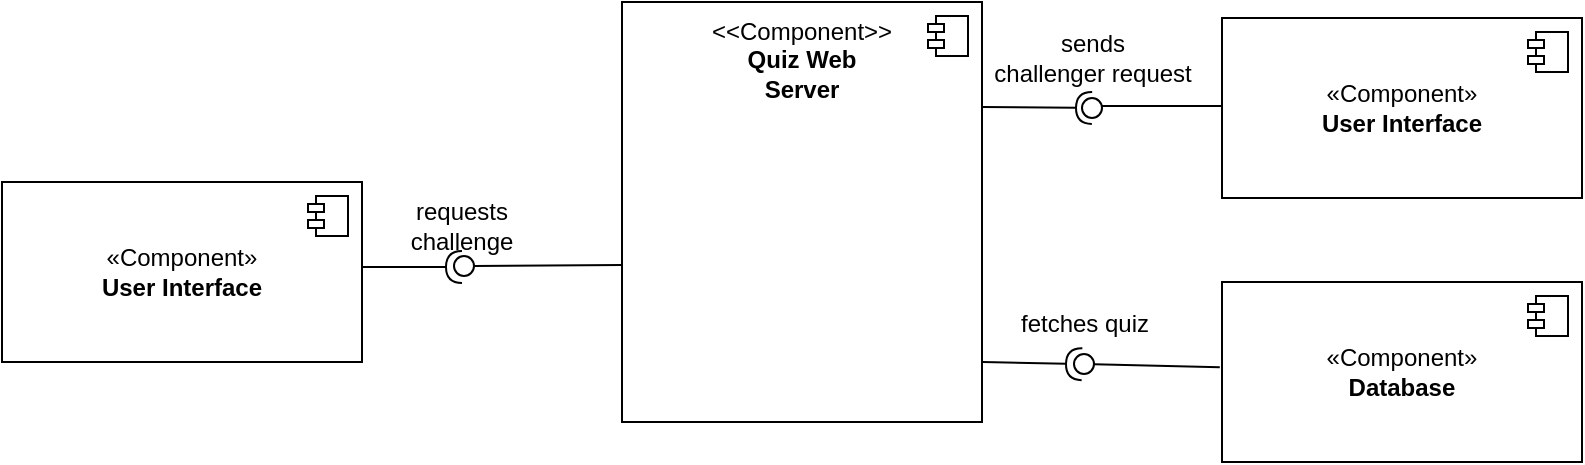 <mxfile version="21.3.6" type="github">
  <diagram name="Page-1" id="Wexo_ZT8iOU94J6WoIaH">
    <mxGraphModel dx="1195" dy="-539" grid="1" gridSize="10" guides="1" tooltips="1" connect="1" arrows="1" fold="1" page="1" pageScale="1" pageWidth="827" pageHeight="1169" math="0" shadow="0">
      <root>
        <mxCell id="0" />
        <mxCell id="1" parent="0" />
        <mxCell id="1f5LFTUb_h4XbyoJQ_Gw-1" value="«Component»&lt;br&gt;&lt;b&gt;User Interface&lt;/b&gt;" style="html=1;dropTarget=0;whiteSpace=wrap;" vertex="1" parent="1">
          <mxGeometry x="230" y="1830" width="180" height="90" as="geometry" />
        </mxCell>
        <mxCell id="1f5LFTUb_h4XbyoJQ_Gw-2" value="" style="shape=module;jettyWidth=8;jettyHeight=4;" vertex="1" parent="1f5LFTUb_h4XbyoJQ_Gw-1">
          <mxGeometry x="1" width="20" height="20" relative="1" as="geometry">
            <mxPoint x="-27" y="7" as="offset" />
          </mxGeometry>
        </mxCell>
        <mxCell id="1f5LFTUb_h4XbyoJQ_Gw-3" value="«Component»&lt;br&gt;&lt;b&gt;User Interface&lt;/b&gt;" style="html=1;dropTarget=0;whiteSpace=wrap;" vertex="1" parent="1">
          <mxGeometry x="840" y="1748" width="180" height="90" as="geometry" />
        </mxCell>
        <mxCell id="1f5LFTUb_h4XbyoJQ_Gw-4" value="" style="shape=module;jettyWidth=8;jettyHeight=4;" vertex="1" parent="1f5LFTUb_h4XbyoJQ_Gw-3">
          <mxGeometry x="1" width="20" height="20" relative="1" as="geometry">
            <mxPoint x="-27" y="7" as="offset" />
          </mxGeometry>
        </mxCell>
        <mxCell id="1f5LFTUb_h4XbyoJQ_Gw-5" value="«Component»&lt;br&gt;&lt;b&gt;Database&lt;/b&gt;" style="html=1;dropTarget=0;whiteSpace=wrap;" vertex="1" parent="1">
          <mxGeometry x="840" y="1880" width="180" height="90" as="geometry" />
        </mxCell>
        <mxCell id="1f5LFTUb_h4XbyoJQ_Gw-6" value="" style="shape=module;jettyWidth=8;jettyHeight=4;" vertex="1" parent="1f5LFTUb_h4XbyoJQ_Gw-5">
          <mxGeometry x="1" width="20" height="20" relative="1" as="geometry">
            <mxPoint x="-27" y="7" as="offset" />
          </mxGeometry>
        </mxCell>
        <mxCell id="1f5LFTUb_h4XbyoJQ_Gw-7" value="" style="html=1;dropTarget=0;whiteSpace=wrap;" vertex="1" parent="1">
          <mxGeometry x="540" y="1740" width="180" height="210" as="geometry" />
        </mxCell>
        <mxCell id="1f5LFTUb_h4XbyoJQ_Gw-8" value="" style="shape=module;jettyWidth=8;jettyHeight=4;" vertex="1" parent="1f5LFTUb_h4XbyoJQ_Gw-7">
          <mxGeometry x="1" width="20" height="20" relative="1" as="geometry">
            <mxPoint x="-27" y="7" as="offset" />
          </mxGeometry>
        </mxCell>
        <mxCell id="1f5LFTUb_h4XbyoJQ_Gw-9" value="&amp;lt;&amp;lt;Component&amp;gt;&amp;gt;&lt;br&gt;&lt;b&gt;Quiz Web Server&lt;/b&gt;" style="text;html=1;strokeColor=none;fillColor=none;align=center;verticalAlign=middle;whiteSpace=wrap;rounded=0;" vertex="1" parent="1">
          <mxGeometry x="600" y="1754" width="60" height="30" as="geometry" />
        </mxCell>
        <mxCell id="1f5LFTUb_h4XbyoJQ_Gw-10" value="" style="rounded=0;orthogonalLoop=1;jettySize=auto;html=1;endArrow=none;endFill=0;sketch=0;sourcePerimeterSpacing=0;targetPerimeterSpacing=0;exitX=0;exitY=0.5;exitDx=0;exitDy=0;" edge="1" parent="1">
          <mxGeometry relative="1" as="geometry">
            <mxPoint x="840" y="1792" as="sourcePoint" />
            <mxPoint x="780" y="1792" as="targetPoint" />
          </mxGeometry>
        </mxCell>
        <mxCell id="1f5LFTUb_h4XbyoJQ_Gw-11" value="" style="rounded=0;orthogonalLoop=1;jettySize=auto;html=1;endArrow=halfCircle;endFill=0;entryX=0.5;entryY=0.5;endSize=6;strokeWidth=1;sketch=0;exitX=1;exitY=0.25;exitDx=0;exitDy=0;" edge="1" target="1f5LFTUb_h4XbyoJQ_Gw-12" parent="1" source="1f5LFTUb_h4XbyoJQ_Gw-7">
          <mxGeometry relative="1" as="geometry">
            <mxPoint x="400" y="2055" as="sourcePoint" />
          </mxGeometry>
        </mxCell>
        <mxCell id="1f5LFTUb_h4XbyoJQ_Gw-12" value="" style="ellipse;whiteSpace=wrap;html=1;align=center;aspect=fixed;resizable=0;points=[];outlineConnect=0;sketch=0;" vertex="1" parent="1">
          <mxGeometry x="770" y="1788" width="10" height="10" as="geometry" />
        </mxCell>
        <mxCell id="1f5LFTUb_h4XbyoJQ_Gw-13" value="" style="rounded=0;orthogonalLoop=1;jettySize=auto;html=1;endArrow=none;endFill=0;sketch=0;sourcePerimeterSpacing=0;targetPerimeterSpacing=0;exitX=0.017;exitY=0.595;exitDx=0;exitDy=0;exitPerimeter=0;" edge="1" target="1f5LFTUb_h4XbyoJQ_Gw-15" parent="1">
          <mxGeometry relative="1" as="geometry">
            <mxPoint x="540.06" y="1871.48" as="sourcePoint" />
            <mxPoint x="487" y="1871.53" as="targetPoint" />
          </mxGeometry>
        </mxCell>
        <mxCell id="1f5LFTUb_h4XbyoJQ_Gw-14" value="" style="rounded=0;orthogonalLoop=1;jettySize=auto;html=1;endArrow=halfCircle;endFill=0;endSize=6;strokeWidth=1;sketch=0;exitX=1;exitY=0.5;exitDx=0;exitDy=0;" edge="1" parent="1">
          <mxGeometry relative="1" as="geometry">
            <mxPoint x="410" y="1872.53" as="sourcePoint" />
            <mxPoint x="460" y="1872.53" as="targetPoint" />
          </mxGeometry>
        </mxCell>
        <mxCell id="1f5LFTUb_h4XbyoJQ_Gw-15" value="" style="ellipse;whiteSpace=wrap;html=1;align=center;aspect=fixed;resizable=0;points=[];outlineConnect=0;sketch=0;" vertex="1" parent="1">
          <mxGeometry x="456" y="1867" width="10" height="10" as="geometry" />
        </mxCell>
        <mxCell id="1f5LFTUb_h4XbyoJQ_Gw-16" value="" style="rounded=0;orthogonalLoop=1;jettySize=auto;html=1;endArrow=none;endFill=0;sketch=0;sourcePerimeterSpacing=0;targetPerimeterSpacing=0;exitX=-0.006;exitY=0.473;exitDx=0;exitDy=0;exitPerimeter=0;" edge="1" target="1f5LFTUb_h4XbyoJQ_Gw-18" parent="1" source="1f5LFTUb_h4XbyoJQ_Gw-5">
          <mxGeometry relative="1" as="geometry">
            <mxPoint x="755" y="2016.08" as="sourcePoint" />
          </mxGeometry>
        </mxCell>
        <mxCell id="1f5LFTUb_h4XbyoJQ_Gw-17" value="" style="rounded=0;orthogonalLoop=1;jettySize=auto;html=1;endArrow=halfCircle;endFill=0;endSize=6;strokeWidth=1;sketch=0;exitX=1.002;exitY=0.852;exitDx=0;exitDy=0;exitPerimeter=0;" edge="1" parent="1">
          <mxGeometry relative="1" as="geometry">
            <mxPoint x="720.36" y="1920" as="sourcePoint" />
            <mxPoint x="770" y="1921.08" as="targetPoint" />
          </mxGeometry>
        </mxCell>
        <mxCell id="1f5LFTUb_h4XbyoJQ_Gw-18" value="" style="ellipse;whiteSpace=wrap;html=1;align=center;aspect=fixed;resizable=0;points=[];outlineConnect=0;sketch=0;" vertex="1" parent="1">
          <mxGeometry x="766" y="1916" width="10" height="10" as="geometry" />
        </mxCell>
        <mxCell id="1f5LFTUb_h4XbyoJQ_Gw-19" value="requests challenge" style="text;html=1;strokeColor=none;fillColor=none;align=center;verticalAlign=middle;whiteSpace=wrap;rounded=0;" vertex="1" parent="1">
          <mxGeometry x="430" y="1837" width="60" height="30" as="geometry" />
        </mxCell>
        <mxCell id="1f5LFTUb_h4XbyoJQ_Gw-20" value="sends&lt;br&gt;challenger request" style="text;html=1;align=center;verticalAlign=middle;resizable=0;points=[];autosize=1;strokeColor=none;fillColor=none;" vertex="1" parent="1">
          <mxGeometry x="715" y="1748" width="120" height="40" as="geometry" />
        </mxCell>
        <mxCell id="1f5LFTUb_h4XbyoJQ_Gw-21" value="fetches quiz" style="text;html=1;align=center;verticalAlign=middle;resizable=0;points=[];autosize=1;strokeColor=none;fillColor=none;" vertex="1" parent="1">
          <mxGeometry x="726" y="1886" width="90" height="30" as="geometry" />
        </mxCell>
      </root>
    </mxGraphModel>
  </diagram>
</mxfile>
